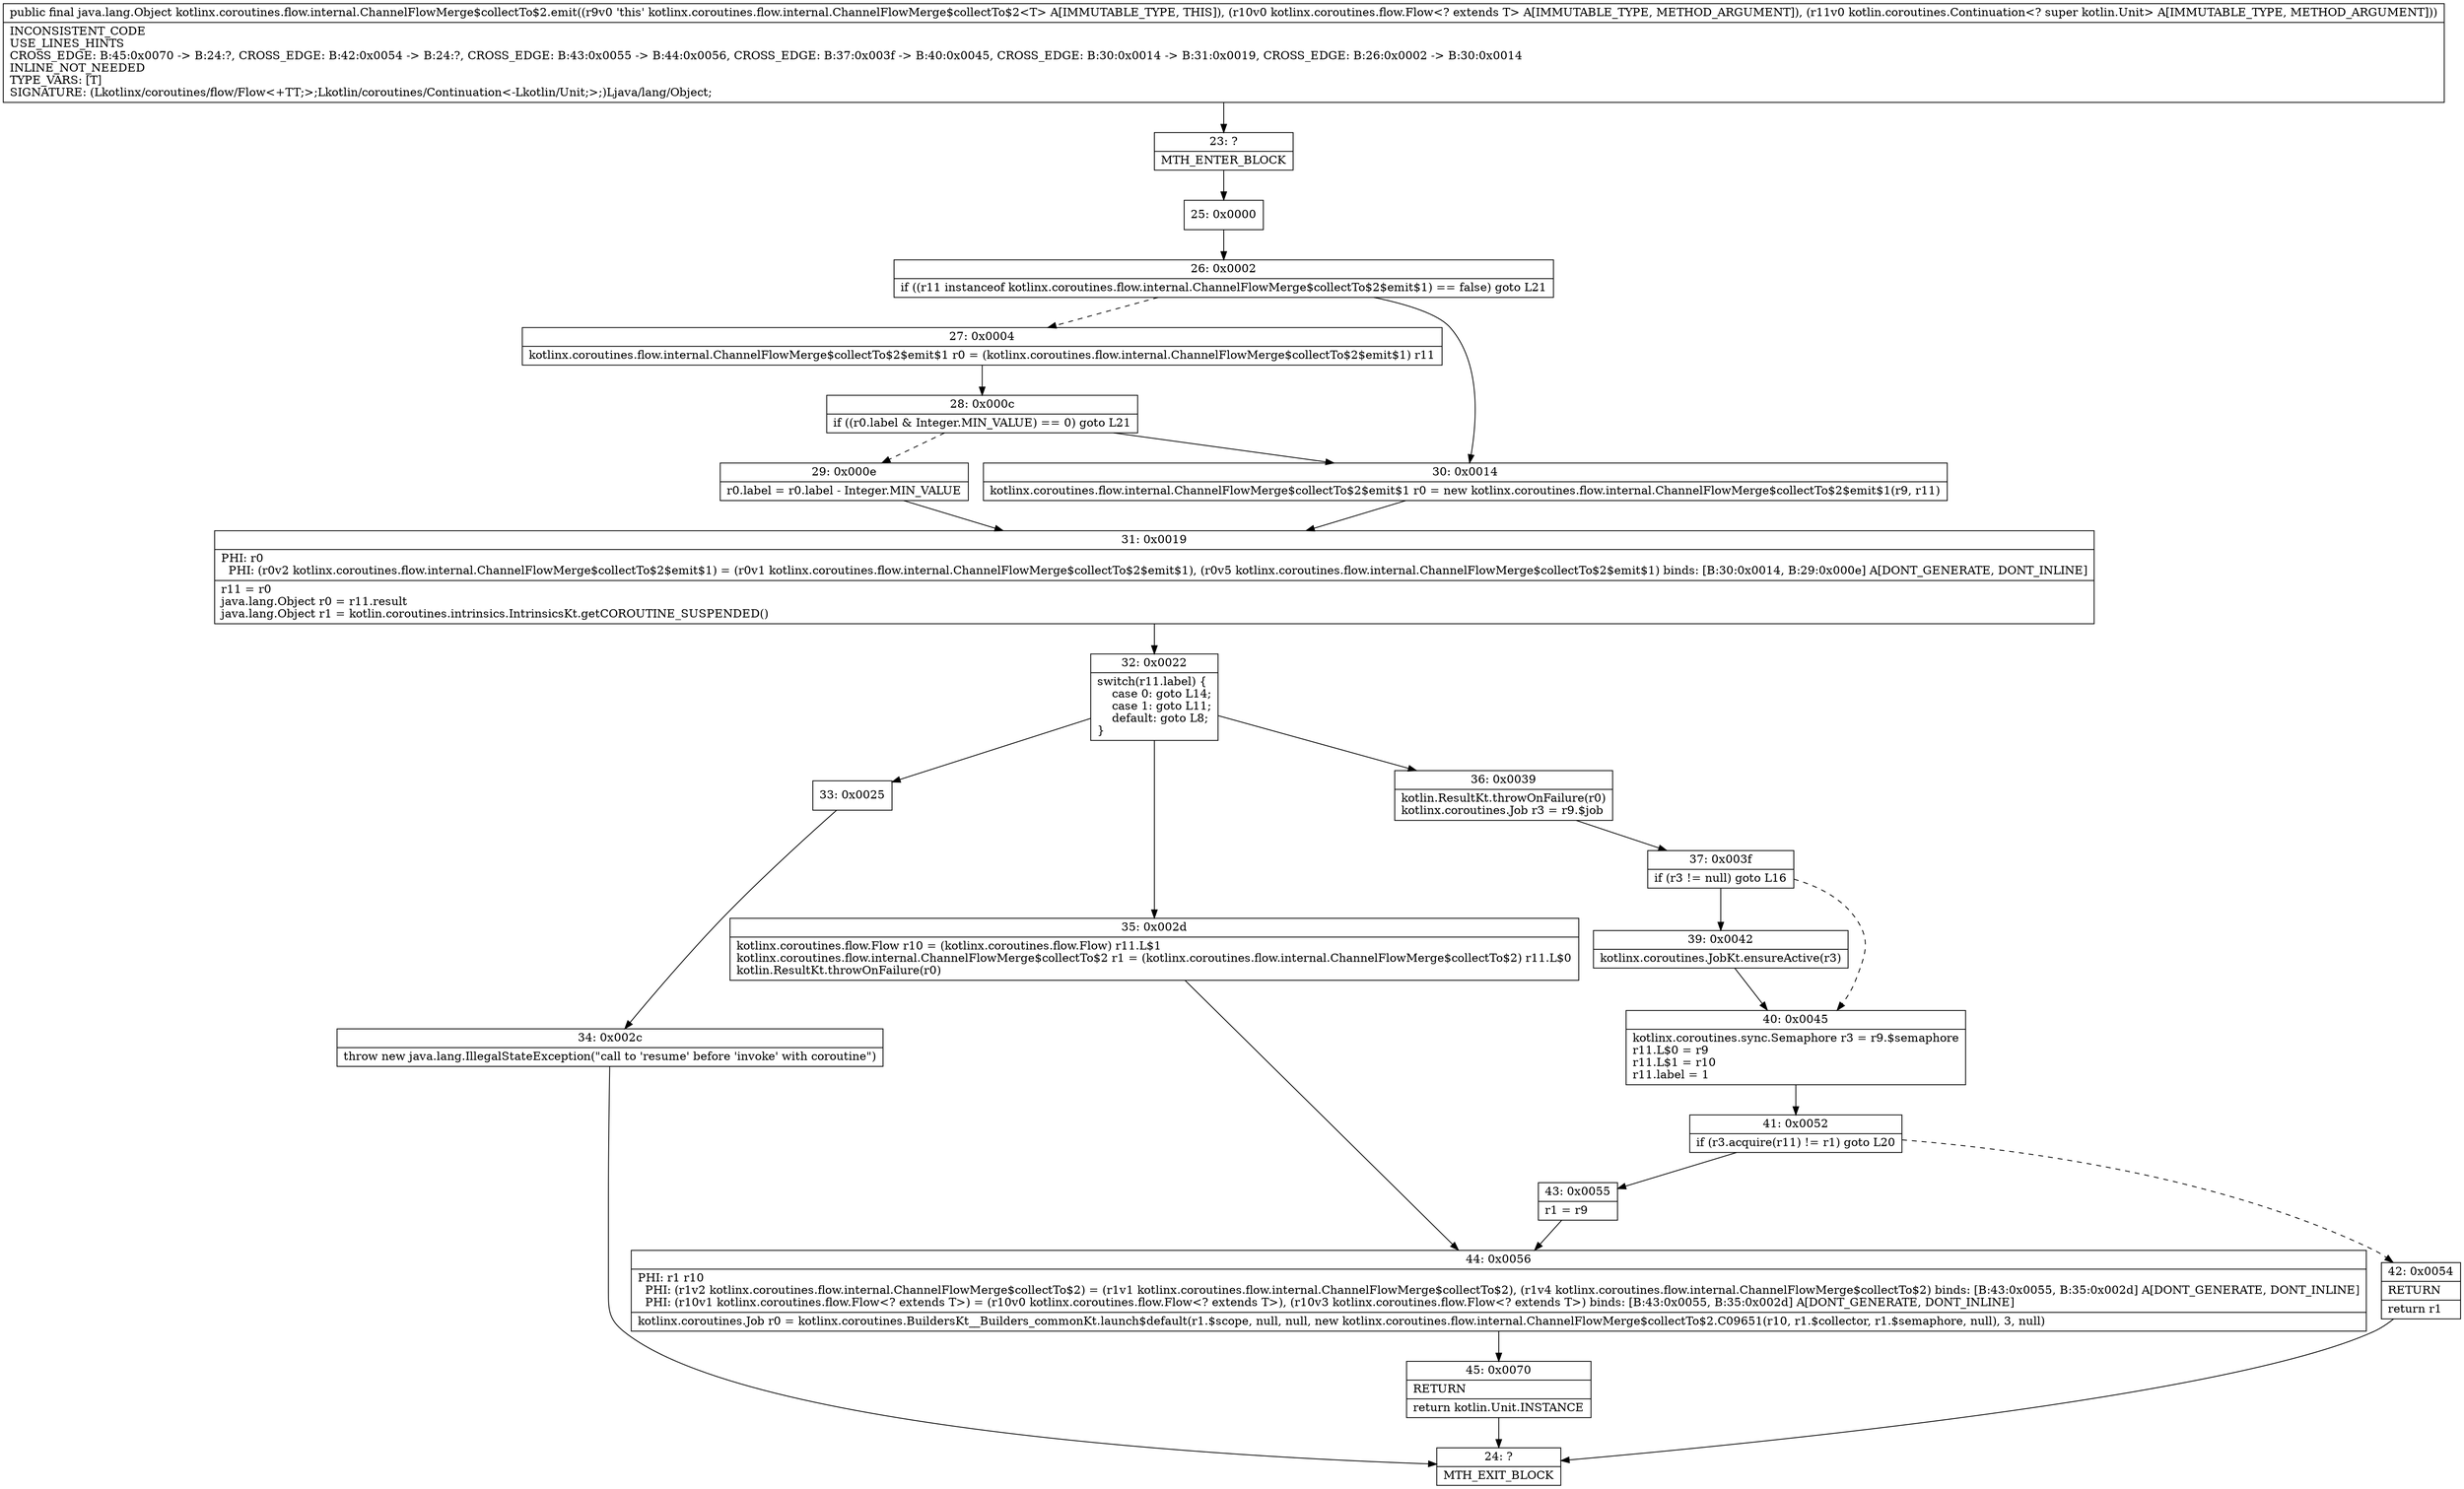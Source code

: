 digraph "CFG forkotlinx.coroutines.flow.internal.ChannelFlowMerge$collectTo$2.emit(Lkotlinx\/coroutines\/flow\/Flow;Lkotlin\/coroutines\/Continuation;)Ljava\/lang\/Object;" {
Node_23 [shape=record,label="{23\:\ ?|MTH_ENTER_BLOCK\l}"];
Node_25 [shape=record,label="{25\:\ 0x0000}"];
Node_26 [shape=record,label="{26\:\ 0x0002|if ((r11 instanceof kotlinx.coroutines.flow.internal.ChannelFlowMerge$collectTo$2$emit$1) == false) goto L21\l}"];
Node_27 [shape=record,label="{27\:\ 0x0004|kotlinx.coroutines.flow.internal.ChannelFlowMerge$collectTo$2$emit$1 r0 = (kotlinx.coroutines.flow.internal.ChannelFlowMerge$collectTo$2$emit$1) r11\l}"];
Node_28 [shape=record,label="{28\:\ 0x000c|if ((r0.label & Integer.MIN_VALUE) == 0) goto L21\l}"];
Node_29 [shape=record,label="{29\:\ 0x000e|r0.label = r0.label \- Integer.MIN_VALUE\l}"];
Node_31 [shape=record,label="{31\:\ 0x0019|PHI: r0 \l  PHI: (r0v2 kotlinx.coroutines.flow.internal.ChannelFlowMerge$collectTo$2$emit$1) = (r0v1 kotlinx.coroutines.flow.internal.ChannelFlowMerge$collectTo$2$emit$1), (r0v5 kotlinx.coroutines.flow.internal.ChannelFlowMerge$collectTo$2$emit$1) binds: [B:30:0x0014, B:29:0x000e] A[DONT_GENERATE, DONT_INLINE]\l|r11 = r0\ljava.lang.Object r0 = r11.result\ljava.lang.Object r1 = kotlin.coroutines.intrinsics.IntrinsicsKt.getCOROUTINE_SUSPENDED()\l}"];
Node_32 [shape=record,label="{32\:\ 0x0022|switch(r11.label) \{\l    case 0: goto L14;\l    case 1: goto L11;\l    default: goto L8;\l\}\l}"];
Node_33 [shape=record,label="{33\:\ 0x0025}"];
Node_34 [shape=record,label="{34\:\ 0x002c|throw new java.lang.IllegalStateException(\"call to 'resume' before 'invoke' with coroutine\")\l}"];
Node_24 [shape=record,label="{24\:\ ?|MTH_EXIT_BLOCK\l}"];
Node_35 [shape=record,label="{35\:\ 0x002d|kotlinx.coroutines.flow.Flow r10 = (kotlinx.coroutines.flow.Flow) r11.L$1\lkotlinx.coroutines.flow.internal.ChannelFlowMerge$collectTo$2 r1 = (kotlinx.coroutines.flow.internal.ChannelFlowMerge$collectTo$2) r11.L$0\lkotlin.ResultKt.throwOnFailure(r0)\l}"];
Node_44 [shape=record,label="{44\:\ 0x0056|PHI: r1 r10 \l  PHI: (r1v2 kotlinx.coroutines.flow.internal.ChannelFlowMerge$collectTo$2) = (r1v1 kotlinx.coroutines.flow.internal.ChannelFlowMerge$collectTo$2), (r1v4 kotlinx.coroutines.flow.internal.ChannelFlowMerge$collectTo$2) binds: [B:43:0x0055, B:35:0x002d] A[DONT_GENERATE, DONT_INLINE]\l  PHI: (r10v1 kotlinx.coroutines.flow.Flow\<? extends T\>) = (r10v0 kotlinx.coroutines.flow.Flow\<? extends T\>), (r10v3 kotlinx.coroutines.flow.Flow\<? extends T\>) binds: [B:43:0x0055, B:35:0x002d] A[DONT_GENERATE, DONT_INLINE]\l|kotlinx.coroutines.Job r0 = kotlinx.coroutines.BuildersKt__Builders_commonKt.launch$default(r1.$scope, null, null, new kotlinx.coroutines.flow.internal.ChannelFlowMerge$collectTo$2.C09651(r10, r1.$collector, r1.$semaphore, null), 3, null)\l}"];
Node_45 [shape=record,label="{45\:\ 0x0070|RETURN\l|return kotlin.Unit.INSTANCE\l}"];
Node_36 [shape=record,label="{36\:\ 0x0039|kotlin.ResultKt.throwOnFailure(r0)\lkotlinx.coroutines.Job r3 = r9.$job\l}"];
Node_37 [shape=record,label="{37\:\ 0x003f|if (r3 != null) goto L16\l}"];
Node_39 [shape=record,label="{39\:\ 0x0042|kotlinx.coroutines.JobKt.ensureActive(r3)\l}"];
Node_40 [shape=record,label="{40\:\ 0x0045|kotlinx.coroutines.sync.Semaphore r3 = r9.$semaphore\lr11.L$0 = r9\lr11.L$1 = r10\lr11.label = 1\l}"];
Node_41 [shape=record,label="{41\:\ 0x0052|if (r3.acquire(r11) != r1) goto L20\l}"];
Node_42 [shape=record,label="{42\:\ 0x0054|RETURN\l|return r1\l}"];
Node_43 [shape=record,label="{43\:\ 0x0055|r1 = r9\l}"];
Node_30 [shape=record,label="{30\:\ 0x0014|kotlinx.coroutines.flow.internal.ChannelFlowMerge$collectTo$2$emit$1 r0 = new kotlinx.coroutines.flow.internal.ChannelFlowMerge$collectTo$2$emit$1(r9, r11)\l}"];
MethodNode[shape=record,label="{public final java.lang.Object kotlinx.coroutines.flow.internal.ChannelFlowMerge$collectTo$2.emit((r9v0 'this' kotlinx.coroutines.flow.internal.ChannelFlowMerge$collectTo$2\<T\> A[IMMUTABLE_TYPE, THIS]), (r10v0 kotlinx.coroutines.flow.Flow\<? extends T\> A[IMMUTABLE_TYPE, METHOD_ARGUMENT]), (r11v0 kotlin.coroutines.Continuation\<? super kotlin.Unit\> A[IMMUTABLE_TYPE, METHOD_ARGUMENT]))  | INCONSISTENT_CODE\lUSE_LINES_HINTS\lCROSS_EDGE: B:45:0x0070 \-\> B:24:?, CROSS_EDGE: B:42:0x0054 \-\> B:24:?, CROSS_EDGE: B:43:0x0055 \-\> B:44:0x0056, CROSS_EDGE: B:37:0x003f \-\> B:40:0x0045, CROSS_EDGE: B:30:0x0014 \-\> B:31:0x0019, CROSS_EDGE: B:26:0x0002 \-\> B:30:0x0014\lINLINE_NOT_NEEDED\lTYPE_VARS: [T]\lSIGNATURE: (Lkotlinx\/coroutines\/flow\/Flow\<+TT;\>;Lkotlin\/coroutines\/Continuation\<\-Lkotlin\/Unit;\>;)Ljava\/lang\/Object;\l}"];
MethodNode -> Node_23;Node_23 -> Node_25;
Node_25 -> Node_26;
Node_26 -> Node_27[style=dashed];
Node_26 -> Node_30;
Node_27 -> Node_28;
Node_28 -> Node_29[style=dashed];
Node_28 -> Node_30;
Node_29 -> Node_31;
Node_31 -> Node_32;
Node_32 -> Node_33;
Node_32 -> Node_35;
Node_32 -> Node_36;
Node_33 -> Node_34;
Node_34 -> Node_24;
Node_35 -> Node_44;
Node_44 -> Node_45;
Node_45 -> Node_24;
Node_36 -> Node_37;
Node_37 -> Node_39;
Node_37 -> Node_40[style=dashed];
Node_39 -> Node_40;
Node_40 -> Node_41;
Node_41 -> Node_42[style=dashed];
Node_41 -> Node_43;
Node_42 -> Node_24;
Node_43 -> Node_44;
Node_30 -> Node_31;
}

